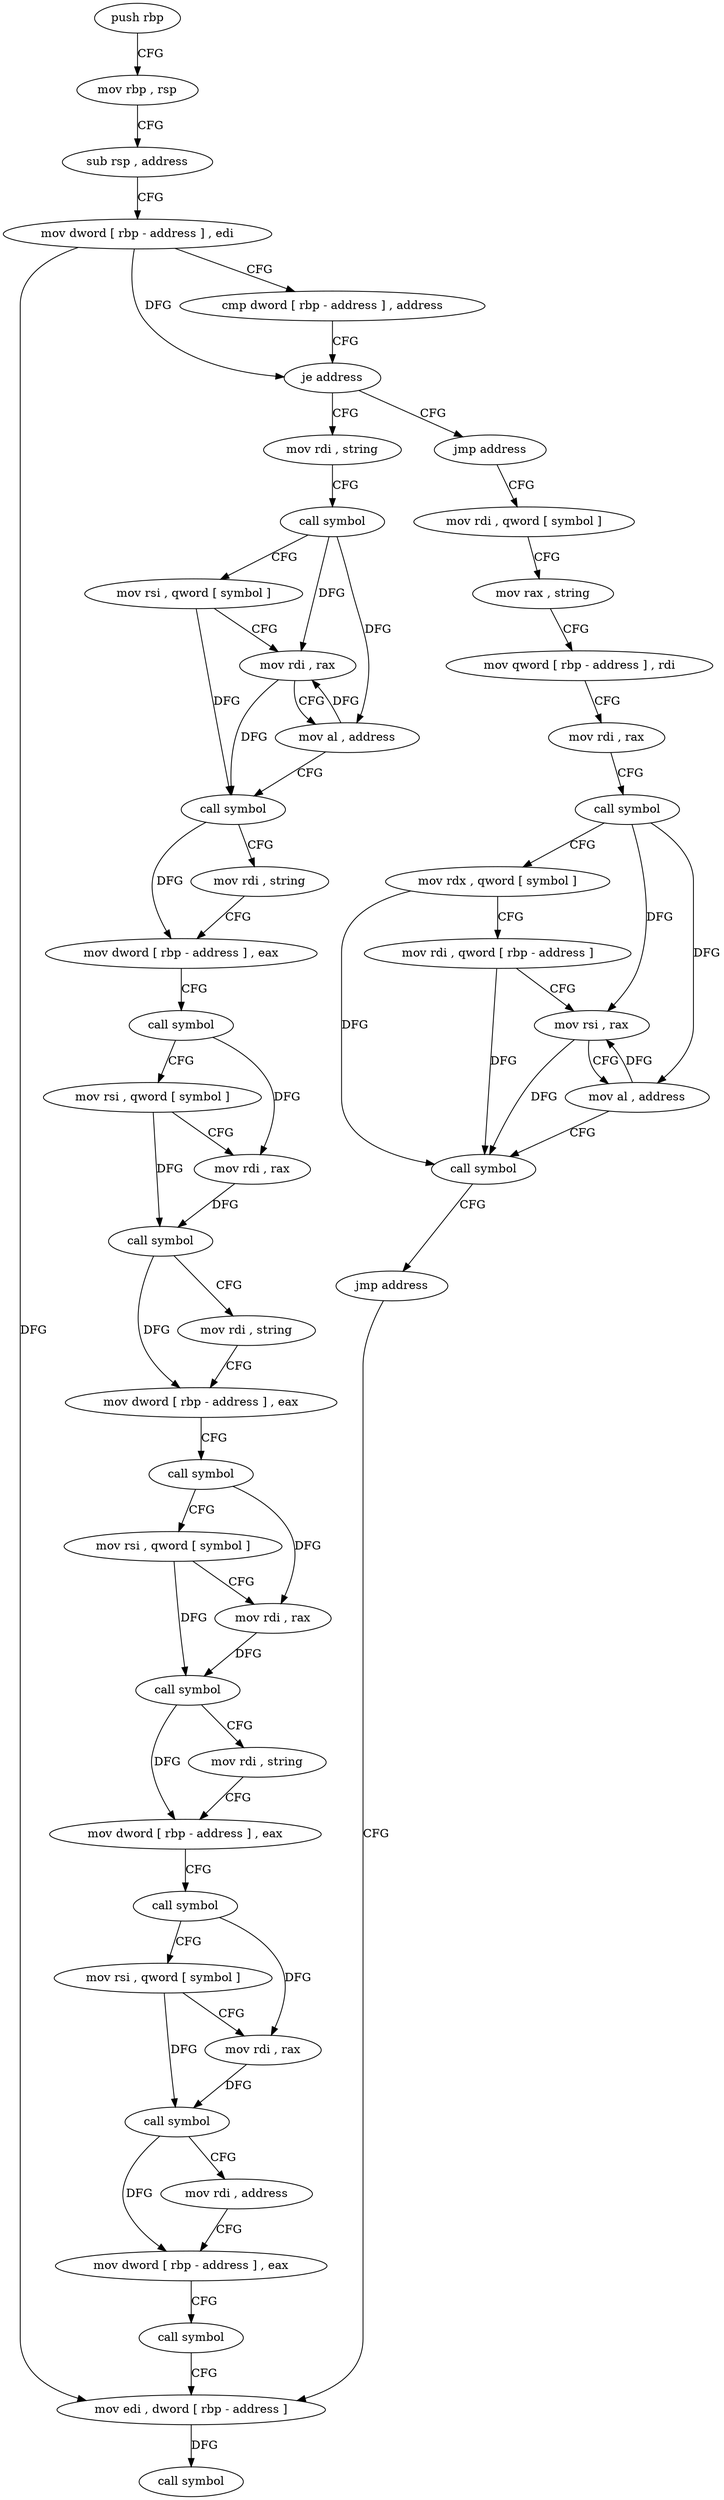digraph "func" {
"4199456" [label = "push rbp" ]
"4199457" [label = "mov rbp , rsp" ]
"4199460" [label = "sub rsp , address" ]
"4199464" [label = "mov dword [ rbp - address ] , edi" ]
"4199467" [label = "cmp dword [ rbp - address ] , address" ]
"4199471" [label = "je address" ]
"4199539" [label = "mov rdi , string" ]
"4199477" [label = "jmp address" ]
"4199549" [label = "call symbol" ]
"4199554" [label = "mov rsi , qword [ symbol ]" ]
"4199562" [label = "mov rdi , rax" ]
"4199565" [label = "mov al , address" ]
"4199567" [label = "call symbol" ]
"4199572" [label = "mov rdi , string" ]
"4199582" [label = "mov dword [ rbp - address ] , eax" ]
"4199585" [label = "call symbol" ]
"4199590" [label = "mov rsi , qword [ symbol ]" ]
"4199598" [label = "mov rdi , rax" ]
"4199601" [label = "call symbol" ]
"4199606" [label = "mov rdi , string" ]
"4199616" [label = "mov dword [ rbp - address ] , eax" ]
"4199619" [label = "call symbol" ]
"4199624" [label = "mov rsi , qword [ symbol ]" ]
"4199632" [label = "mov rdi , rax" ]
"4199635" [label = "call symbol" ]
"4199640" [label = "mov rdi , string" ]
"4199650" [label = "mov dword [ rbp - address ] , eax" ]
"4199653" [label = "call symbol" ]
"4199658" [label = "mov rsi , qword [ symbol ]" ]
"4199666" [label = "mov rdi , rax" ]
"4199669" [label = "call symbol" ]
"4199674" [label = "mov rdi , address" ]
"4199684" [label = "mov dword [ rbp - address ] , eax" ]
"4199687" [label = "call symbol" ]
"4199692" [label = "mov edi , dword [ rbp - address ]" ]
"4199482" [label = "mov rdi , qword [ symbol ]" ]
"4199490" [label = "mov rax , string" ]
"4199500" [label = "mov qword [ rbp - address ] , rdi" ]
"4199504" [label = "mov rdi , rax" ]
"4199507" [label = "call symbol" ]
"4199512" [label = "mov rdx , qword [ symbol ]" ]
"4199520" [label = "mov rdi , qword [ rbp - address ]" ]
"4199524" [label = "mov rsi , rax" ]
"4199527" [label = "mov al , address" ]
"4199529" [label = "call symbol" ]
"4199534" [label = "jmp address" ]
"4199695" [label = "call symbol" ]
"4199456" -> "4199457" [ label = "CFG" ]
"4199457" -> "4199460" [ label = "CFG" ]
"4199460" -> "4199464" [ label = "CFG" ]
"4199464" -> "4199467" [ label = "CFG" ]
"4199464" -> "4199471" [ label = "DFG" ]
"4199464" -> "4199692" [ label = "DFG" ]
"4199467" -> "4199471" [ label = "CFG" ]
"4199471" -> "4199539" [ label = "CFG" ]
"4199471" -> "4199477" [ label = "CFG" ]
"4199539" -> "4199549" [ label = "CFG" ]
"4199477" -> "4199482" [ label = "CFG" ]
"4199549" -> "4199554" [ label = "CFG" ]
"4199549" -> "4199562" [ label = "DFG" ]
"4199549" -> "4199565" [ label = "DFG" ]
"4199554" -> "4199562" [ label = "CFG" ]
"4199554" -> "4199567" [ label = "DFG" ]
"4199562" -> "4199565" [ label = "CFG" ]
"4199562" -> "4199567" [ label = "DFG" ]
"4199565" -> "4199567" [ label = "CFG" ]
"4199565" -> "4199562" [ label = "DFG" ]
"4199567" -> "4199572" [ label = "CFG" ]
"4199567" -> "4199582" [ label = "DFG" ]
"4199572" -> "4199582" [ label = "CFG" ]
"4199582" -> "4199585" [ label = "CFG" ]
"4199585" -> "4199590" [ label = "CFG" ]
"4199585" -> "4199598" [ label = "DFG" ]
"4199590" -> "4199598" [ label = "CFG" ]
"4199590" -> "4199601" [ label = "DFG" ]
"4199598" -> "4199601" [ label = "DFG" ]
"4199601" -> "4199606" [ label = "CFG" ]
"4199601" -> "4199616" [ label = "DFG" ]
"4199606" -> "4199616" [ label = "CFG" ]
"4199616" -> "4199619" [ label = "CFG" ]
"4199619" -> "4199624" [ label = "CFG" ]
"4199619" -> "4199632" [ label = "DFG" ]
"4199624" -> "4199632" [ label = "CFG" ]
"4199624" -> "4199635" [ label = "DFG" ]
"4199632" -> "4199635" [ label = "DFG" ]
"4199635" -> "4199640" [ label = "CFG" ]
"4199635" -> "4199650" [ label = "DFG" ]
"4199640" -> "4199650" [ label = "CFG" ]
"4199650" -> "4199653" [ label = "CFG" ]
"4199653" -> "4199658" [ label = "CFG" ]
"4199653" -> "4199666" [ label = "DFG" ]
"4199658" -> "4199666" [ label = "CFG" ]
"4199658" -> "4199669" [ label = "DFG" ]
"4199666" -> "4199669" [ label = "DFG" ]
"4199669" -> "4199674" [ label = "CFG" ]
"4199669" -> "4199684" [ label = "DFG" ]
"4199674" -> "4199684" [ label = "CFG" ]
"4199684" -> "4199687" [ label = "CFG" ]
"4199687" -> "4199692" [ label = "CFG" ]
"4199692" -> "4199695" [ label = "DFG" ]
"4199482" -> "4199490" [ label = "CFG" ]
"4199490" -> "4199500" [ label = "CFG" ]
"4199500" -> "4199504" [ label = "CFG" ]
"4199504" -> "4199507" [ label = "CFG" ]
"4199507" -> "4199512" [ label = "CFG" ]
"4199507" -> "4199524" [ label = "DFG" ]
"4199507" -> "4199527" [ label = "DFG" ]
"4199512" -> "4199520" [ label = "CFG" ]
"4199512" -> "4199529" [ label = "DFG" ]
"4199520" -> "4199524" [ label = "CFG" ]
"4199520" -> "4199529" [ label = "DFG" ]
"4199524" -> "4199527" [ label = "CFG" ]
"4199524" -> "4199529" [ label = "DFG" ]
"4199527" -> "4199529" [ label = "CFG" ]
"4199527" -> "4199524" [ label = "DFG" ]
"4199529" -> "4199534" [ label = "CFG" ]
"4199534" -> "4199692" [ label = "CFG" ]
}

